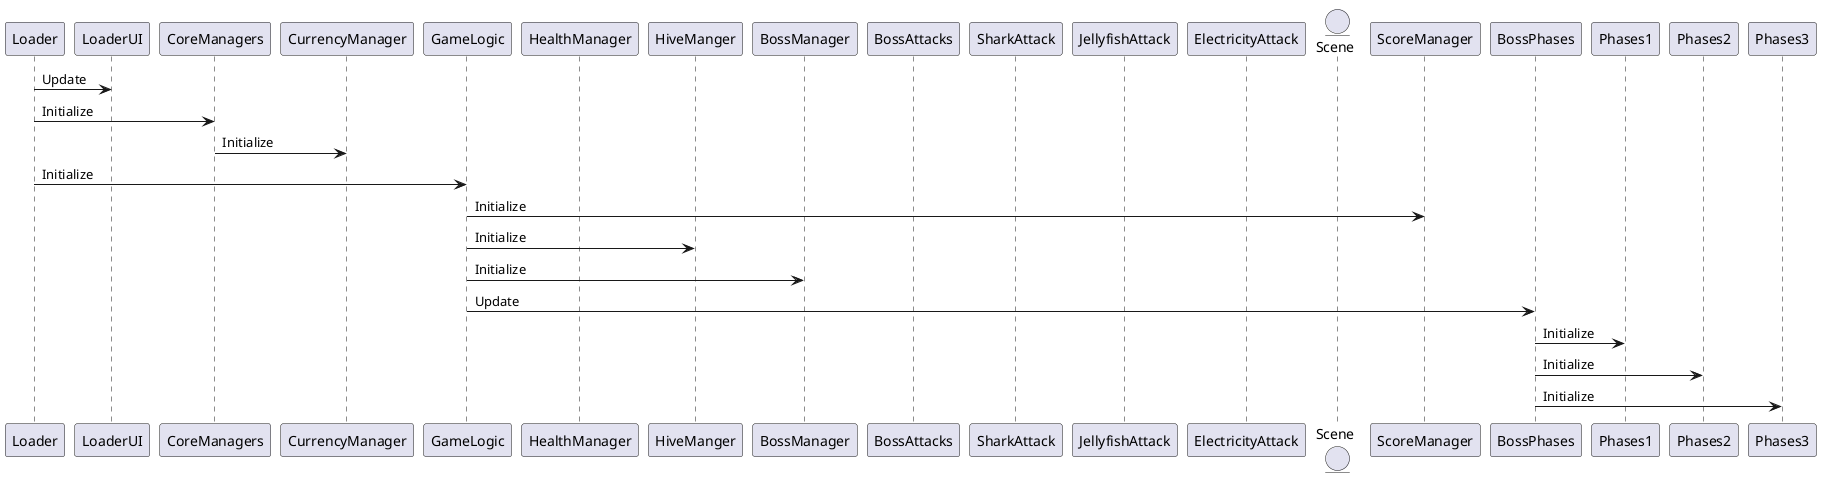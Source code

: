 @startuml
'https://plantuml.com/sequence-diagram

participant Loader
participant LoaderUI
participant CoreManagers
participant CurrencyManager

participant GameLogic
participant HealthManager
participant HiveManger
participant BossManager
participant BossAttacks
participant SharkAttack
participant JellyfishAttack
participant ElectricityAttack

entity Scene

Loader -> LoaderUI: Update
Loader -> CoreManagers: Initialize
CoreManagers -> CurrencyManager: Initialize

Loader -> GameLogic: Initialize
GameLogic -> ScoreManager: Initialize
GameLogic -> HiveManger: Initialize
GameLogic -> BossManager: Initialize
GameLogic -> BossPhases: Update
BossPhases -> Phases1: Initialize
BossPhases -> Phases2: Initialize
BossPhases -> Phases3: Initialize


@enduml